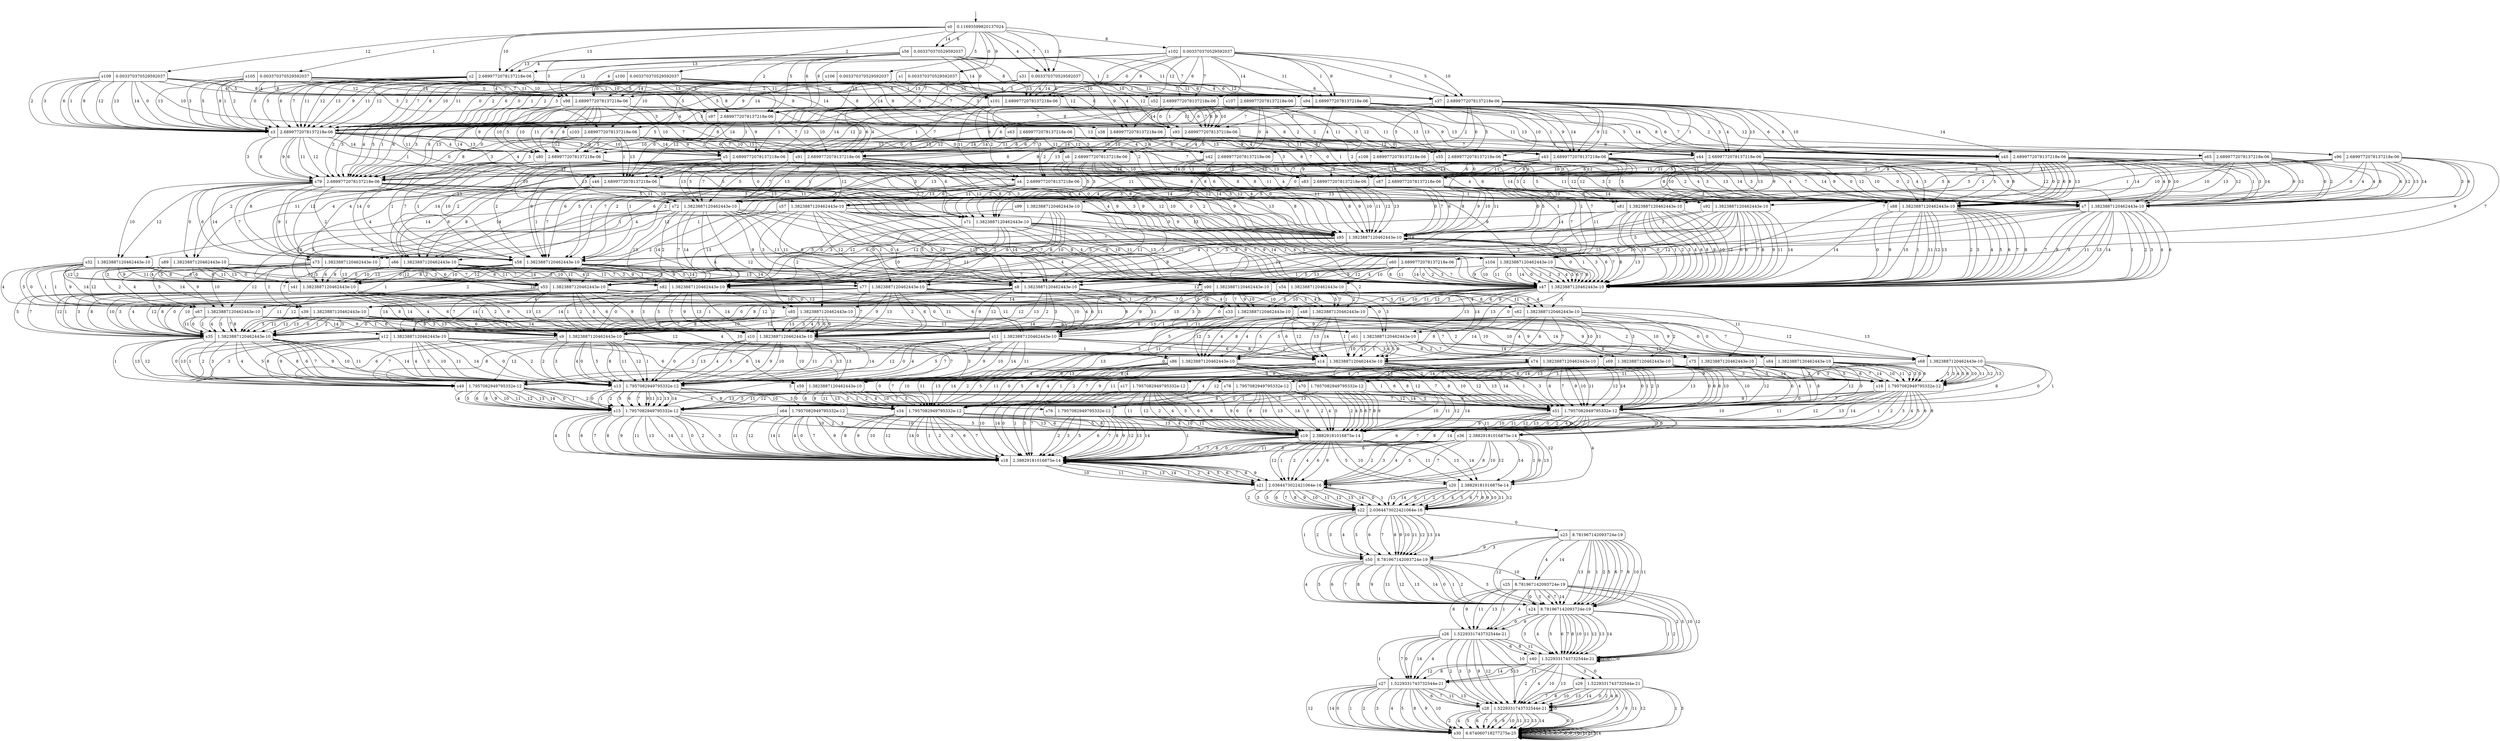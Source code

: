 digraph model_2_3 {
s0 [label="s0|0.11693599820137024", shape=record, style=rounded];
s1 [label="s1|0.003370370529592037", shape=record, style=rounded];
s2 [label="s2|2.6899772078137218e-06", shape=record, style=rounded];
s3 [label="s3|2.6899772078137218e-06", shape=record, style=rounded];
s4 [label="s4|2.6899772078137218e-06", shape=record, style=rounded];
s5 [label="s5|2.6899772078137218e-06", shape=record, style=rounded];
s6 [label="s6|2.6899772078137218e-06", shape=record, style=rounded];
s7 [label="s7|1.3823887120462443e-10", shape=record, style=rounded];
s8 [label="s8|1.3823887120462443e-10", shape=record, style=rounded];
s9 [label="s9|1.3823887120462443e-10", shape=record, style=rounded];
s10 [label="s10|1.3823887120462443e-10", shape=record, style=rounded];
s11 [label="s11|1.3823887120462443e-10", shape=record, style=rounded];
s12 [label="s12|1.3823887120462443e-10", shape=record, style=rounded];
s13 [label="s13|1.7957082949795332e-12", shape=record, style=rounded];
s14 [label="s14|1.3823887120462443e-10", shape=record, style=rounded];
s15 [label="s15|1.7957082949795332e-12", shape=record, style=rounded];
s16 [label="s16|1.7957082949795332e-12", shape=record, style=rounded];
s17 [label="s17|1.7957082949795332e-12", shape=record, style=rounded];
s18 [label="s18|2.38829181016875e-14", shape=record, style=rounded];
s19 [label="s19|2.38829181016875e-14", shape=record, style=rounded];
s20 [label="s20|2.38829181016875e-14", shape=record, style=rounded];
s21 [label="s21|2.0364473022421064e-16", shape=record, style=rounded];
s22 [label="s22|2.0364473022421064e-16", shape=record, style=rounded];
s23 [label="s23|8.781967142093724e-19", shape=record, style=rounded];
s24 [label="s24|8.781967142093724e-19", shape=record, style=rounded];
s25 [label="s25|8.781967142093724e-19", shape=record, style=rounded];
s26 [label="s26|1.5229331743732544e-21", shape=record, style=rounded];
s27 [label="s27|1.5229331743732544e-21", shape=record, style=rounded];
s28 [label="s28|1.5229331743732544e-21", shape=record, style=rounded];
s29 [label="s29|1.5229331743732544e-21", shape=record, style=rounded];
s30 [label="s30|6.674060718277275e-25", shape=record, style=rounded];
s31 [label="s31|0.003370370529592037", shape=record, style=rounded];
s32 [label="s32|1.3823887120462443e-10", shape=record, style=rounded];
s33 [label="s33|1.3823887120462443e-10", shape=record, style=rounded];
s34 [label="s34|1.7957082949795332e-12", shape=record, style=rounded];
s35 [label="s35|1.3823887120462443e-10", shape=record, style=rounded];
s36 [label="s36|2.38829181016875e-14", shape=record, style=rounded];
s37 [label="s37|2.6899772078137218e-06", shape=record, style=rounded];
s38 [label="s38|2.6899772078137218e-06", shape=record, style=rounded];
s39 [label="s39|1.3823887120462443e-10", shape=record, style=rounded];
s40 [label="s40|1.5229331743732544e-21", shape=record, style=rounded];
s41 [label="s41|1.3823887120462443e-10", shape=record, style=rounded];
s42 [label="s42|2.6899772078137218e-06", shape=record, style=rounded];
s43 [label="s43|2.6899772078137218e-06", shape=record, style=rounded];
s44 [label="s44|2.6899772078137218e-06", shape=record, style=rounded];
s45 [label="s45|2.6899772078137218e-06", shape=record, style=rounded];
s46 [label="s46|2.6899772078137218e-06", shape=record, style=rounded];
s47 [label="s47|1.3823887120462443e-10", shape=record, style=rounded];
s48 [label="s48|1.3823887120462443e-10", shape=record, style=rounded];
s49 [label="s49|1.7957082949795332e-12", shape=record, style=rounded];
s50 [label="s50|8.781967142093724e-19", shape=record, style=rounded];
s51 [label="s51|1.7957082949795332e-12", shape=record, style=rounded];
s52 [label="s52|2.6899772078137218e-06", shape=record, style=rounded];
s53 [label="s53|1.3823887120462443e-10", shape=record, style=rounded];
s54 [label="s54|1.3823887120462443e-10", shape=record, style=rounded];
s55 [label="s55|2.6899772078137218e-06", shape=record, style=rounded];
s56 [label="s56|0.003370370529592037", shape=record, style=rounded];
s57 [label="s57|1.3823887120462443e-10", shape=record, style=rounded];
s58 [label="s58|1.3823887120462443e-10", shape=record, style=rounded];
s59 [label="s59|1.3823887120462443e-10", shape=record, style=rounded];
s60 [label="s60|2.6899772078137218e-06", shape=record, style=rounded];
s61 [label="s61|1.3823887120462443e-10", shape=record, style=rounded];
s62 [label="s62|1.3823887120462443e-10", shape=record, style=rounded];
s63 [label="s63|2.6899772078137218e-06", shape=record, style=rounded];
s64 [label="s64|1.7957082949795332e-12", shape=record, style=rounded];
s65 [label="s65|2.6899772078137218e-06", shape=record, style=rounded];
s66 [label="s66|1.3823887120462443e-10", shape=record, style=rounded];
s67 [label="s67|1.3823887120462443e-10", shape=record, style=rounded];
s68 [label="s68|1.3823887120462443e-10", shape=record, style=rounded];
s69 [label="s69|1.3823887120462443e-10", shape=record, style=rounded];
s70 [label="s70|1.7957082949795332e-12", shape=record, style=rounded];
s71 [label="s71|1.3823887120462443e-10", shape=record, style=rounded];
s72 [label="s72|1.3823887120462443e-10", shape=record, style=rounded];
s73 [label="s73|1.3823887120462443e-10", shape=record, style=rounded];
s74 [label="s74|1.3823887120462443e-10", shape=record, style=rounded];
s75 [label="s75|1.3823887120462443e-10", shape=record, style=rounded];
s76 [label="s76|1.7957082949795332e-12", shape=record, style=rounded];
s77 [label="s77|1.3823887120462443e-10", shape=record, style=rounded];
s78 [label="s78|1.7957082949795332e-12", shape=record, style=rounded];
s79 [label="s79|2.6899772078137218e-06", shape=record, style=rounded];
s80 [label="s80|2.6899772078137218e-06", shape=record, style=rounded];
s81 [label="s81|1.3823887120462443e-10", shape=record, style=rounded];
s82 [label="s82|1.3823887120462443e-10", shape=record, style=rounded];
s83 [label="s83|2.6899772078137218e-06", shape=record, style=rounded];
s84 [label="s84|1.3823887120462443e-10", shape=record, style=rounded];
s85 [label="s85|1.3823887120462443e-10", shape=record, style=rounded];
s86 [label="s86|1.3823887120462443e-10", shape=record, style=rounded];
s87 [label="s87|2.6899772078137218e-06", shape=record, style=rounded];
s88 [label="s88|1.3823887120462443e-10", shape=record, style=rounded];
s89 [label="s89|1.3823887120462443e-10", shape=record, style=rounded];
s90 [label="s90|1.3823887120462443e-10", shape=record, style=rounded];
s91 [label="s91|2.6899772078137218e-06", shape=record, style=rounded];
s92 [label="s92|1.3823887120462443e-10", shape=record, style=rounded];
s93 [label="s93|2.6899772078137218e-06", shape=record, style=rounded];
s94 [label="s94|2.6899772078137218e-06", shape=record, style=rounded];
s95 [label="s95|1.3823887120462443e-10", shape=record, style=rounded];
s96 [label="s96|2.6899772078137218e-06", shape=record, style=rounded];
s97 [label="s97|2.6899772078137218e-06", shape=record, style=rounded];
s98 [label="s98|2.6899772078137218e-06", shape=record, style=rounded];
s99 [label="s99|1.3823887120462443e-10", shape=record, style=rounded];
s100 [label="s100|0.003370370529592037", shape=record, style=rounded];
s101 [label="s101|2.6899772078137218e-06", shape=record, style=rounded];
s102 [label="s102|0.003370370529592037", shape=record, style=rounded];
s103 [label="s103|2.6899772078137218e-06", shape=record, style=rounded];
s104 [label="s104|1.3823887120462443e-10", shape=record, style=rounded];
s105 [label="s105|0.003370370529592037", shape=record, style=rounded];
s106 [label="s106|0.003370370529592037", shape=record, style=rounded];
s107 [label="s107|2.6899772078137218e-06", shape=record, style=rounded];
s108 [label="s108|2.6899772078137218e-06", shape=record, style=rounded];
s109 [label="s109|0.003370370529592037", shape=record, style=rounded];
s0 -> s1  [label="0"];
s0 -> s105  [label="1"];
s0 -> s100  [label="2"];
s0 -> s31  [label="3"];
s0 -> s31  [label="4"];
s0 -> s106  [label="5"];
s0 -> s56  [label="6"];
s0 -> s31  [label="7"];
s0 -> s102  [label="8"];
s0 -> s1  [label="9"];
s0 -> s2  [label="10"];
s0 -> s31  [label="11"];
s0 -> s109  [label="12"];
s0 -> s2  [label="13"];
s0 -> s56  [label="14"];
s1 -> s3  [label="0"];
s1 -> s3  [label="1"];
s1 -> s3  [label="2"];
s1 -> s3  [label="3"];
s1 -> s93  [label="4"];
s1 -> s3  [label="5"];
s1 -> s37  [label="6"];
s1 -> s97  [label="7"];
s1 -> s38  [label="8"];
s1 -> s3  [label="9"];
s1 -> s101  [label="10"];
s1 -> s94  [label="11"];
s1 -> s93  [label="12"];
s1 -> s97  [label="13"];
s1 -> s3  [label="14"];
s2 -> s3  [label="0"];
s2 -> s97  [label="1"];
s2 -> s101  [label="2"];
s2 -> s103  [label="3"];
s2 -> s98  [label="4"];
s2 -> s3  [label="5"];
s2 -> s3  [label="6"];
s2 -> s3  [label="7"];
s2 -> s38  [label="8"];
s2 -> s38  [label="9"];
s2 -> s98  [label="10"];
s2 -> s3  [label="11"];
s2 -> s3  [label="12"];
s2 -> s3  [label="13"];
s2 -> s38  [label="14"];
s3 -> s4  [label="0"];
s3 -> s46  [label="1"];
s3 -> s83  [label="2"];
s3 -> s79  [label="3"];
s3 -> s80  [label="4"];
s3 -> s5  [label="5"];
s3 -> s79  [label="6"];
s3 -> s87  [label="7"];
s3 -> s79  [label="8"];
s3 -> s79  [label="9"];
s3 -> s6  [label="10"];
s3 -> s79  [label="11"];
s3 -> s79  [label="12"];
s3 -> s80  [label="13"];
s3 -> s80  [label="14"];
s4 -> s7  [label="0"];
s4 -> s66  [label="1"];
s4 -> s71  [label="2"];
s4 -> s71  [label="3"];
s4 -> s88  [label="4"];
s4 -> s88  [label="5"];
s4 -> s72  [label="6"];
s4 -> s72  [label="7"];
s4 -> s95  [label="8"];
s4 -> s104  [label="9"];
s4 -> s7  [label="10"];
s4 -> s57  [label="11"];
s4 -> s88  [label="12"];
s4 -> s72  [label="13"];
s4 -> s32  [label="14"];
s5 -> s71  [label="0"];
s5 -> s58  [label="1"];
s5 -> s58  [label="2"];
s5 -> s7  [label="3"];
s5 -> s88  [label="4"];
s5 -> s72  [label="5"];
s5 -> s92  [label="6"];
s5 -> s72  [label="7"];
s5 -> s81  [label="8"];
s5 -> s58  [label="9"];
s5 -> s58  [label="10"];
s5 -> s89  [label="11"];
s5 -> s66  [label="12"];
s5 -> s72  [label="13"];
s5 -> s83  [label="14"];
s6 -> s95  [label="0"];
s6 -> s58  [label="1"];
s6 -> s58  [label="2"];
s6 -> s71  [label="3"];
s6 -> s73  [label="4"];
s6 -> s57  [label="5"];
s6 -> s58  [label="6"];
s6 -> s58  [label="7"];
s6 -> s81  [label="8"];
s6 -> s104  [label="9"];
s6 -> s83  [label="10"];
s6 -> s95  [label="11"];
s6 -> s95  [label="12"];
s6 -> s104  [label="13"];
s6 -> s95  [label="14"];
s7 -> s8  [label="0"];
s7 -> s47  [label="1"];
s7 -> s47  [label="2"];
s7 -> s47  [label="3"];
s7 -> s47  [label="4"];
s7 -> s58  [label="5"];
s7 -> s47  [label="6"];
s7 -> s47  [label="7"];
s7 -> s47  [label="8"];
s7 -> s47  [label="9"];
s7 -> s8  [label="10"];
s7 -> s47  [label="11"];
s7 -> s8  [label="12"];
s7 -> s47  [label="13"];
s7 -> s47  [label="14"];
s8 -> s9  [label="0"];
s8 -> s33  [label="1"];
s8 -> s10  [label="2"];
s8 -> s10  [label="3"];
s8 -> s39  [label="4"];
s8 -> s48  [label="5"];
s8 -> s10  [label="6"];
s8 -> s48  [label="7"];
s8 -> s9  [label="8"];
s8 -> s10  [label="9"];
s8 -> s48  [label="10"];
s8 -> s11  [label="11"];
s8 -> s10  [label="12"];
s8 -> s10  [label="13"];
s8 -> s12  [label="14"];
s9 -> s13  [label="0"];
s9 -> s13  [label="1"];
s9 -> s13  [label="2"];
s9 -> s13  [label="3"];
s9 -> s13  [label="4"];
s9 -> s13  [label="5"];
s9 -> s49  [label="6"];
s9 -> s49  [label="7"];
s9 -> s13  [label="8"];
s9 -> s14  [label="9"];
s9 -> s59  [label="10"];
s9 -> s13  [label="11"];
s9 -> s13  [label="12"];
s9 -> s59  [label="13"];
s9 -> s59  [label="14"];
s10 -> s13  [label="0"];
s10 -> s14  [label="1"];
s10 -> s13  [label="2"];
s10 -> s59  [label="3"];
s10 -> s13  [label="4"];
s10 -> s13  [label="5"];
s10 -> s13  [label="6"];
s10 -> s59  [label="7"];
s10 -> s49  [label="8"];
s10 -> s13  [label="9"];
s10 -> s13  [label="10"];
s10 -> s13  [label="11"];
s10 -> s49  [label="12"];
s10 -> s13  [label="13"];
s10 -> s13  [label="14"];
s11 -> s13  [label="0"];
s11 -> s49  [label="1"];
s11 -> s14  [label="2"];
s11 -> s74  [label="3"];
s11 -> s13  [label="4"];
s11 -> s13  [label="5"];
s11 -> s14  [label="6"];
s11 -> s13  [label="7"];
s11 -> s14  [label="8"];
s11 -> s13  [label="9"];
s11 -> s13  [label="10"];
s11 -> s59  [label="11"];
s11 -> s49  [label="12"];
s11 -> s49  [label="13"];
s11 -> s13  [label="14"];
s12 -> s13  [label="0"];
s12 -> s49  [label="1"];
s12 -> s13  [label="2"];
s12 -> s49  [label="3"];
s12 -> s13  [label="4"];
s12 -> s13  [label="5"];
s12 -> s59  [label="6"];
s12 -> s14  [label="7"];
s12 -> s49  [label="8"];
s12 -> s49  [label="9"];
s12 -> s13  [label="10"];
s12 -> s13  [label="11"];
s12 -> s14  [label="12"];
s12 -> s49  [label="13"];
s12 -> s13  [label="14"];
s13 -> s15  [label="0"];
s13 -> s15  [label="1"];
s13 -> s15  [label="2"];
s13 -> s34  [label="3"];
s13 -> s34  [label="4"];
s13 -> s15  [label="5"];
s13 -> s15  [label="6"];
s13 -> s15  [label="7"];
s13 -> s34  [label="8"];
s13 -> s15  [label="9"];
s13 -> s34  [label="10"];
s13 -> s15  [label="11"];
s13 -> s15  [label="12"];
s13 -> s15  [label="13"];
s13 -> s15  [label="14"];
s14 -> s34  [label="0"];
s14 -> s51  [label="1"];
s14 -> s34  [label="2"];
s14 -> s51  [label="3"];
s14 -> s13  [label="4"];
s14 -> s34  [label="5"];
s14 -> s16  [label="6"];
s14 -> s51  [label="7"];
s14 -> s51  [label="8"];
s14 -> s17  [label="9"];
s14 -> s51  [label="10"];
s14 -> s34  [label="11"];
s14 -> s51  [label="12"];
s14 -> s51  [label="13"];
s14 -> s51  [label="14"];
s15 -> s18  [label="0"];
s15 -> s18  [label="1"];
s15 -> s18  [label="2"];
s15 -> s18  [label="3"];
s15 -> s18  [label="4"];
s15 -> s18  [label="5"];
s15 -> s18  [label="6"];
s15 -> s18  [label="7"];
s15 -> s18  [label="8"];
s15 -> s18  [label="9"];
s15 -> s19  [label="10"];
s15 -> s18  [label="11"];
s15 -> s20  [label="12"];
s15 -> s18  [label="13"];
s15 -> s18  [label="14"];
s16 -> s15  [label="0"];
s16 -> s19  [label="1"];
s16 -> s19  [label="2"];
s16 -> s19  [label="3"];
s16 -> s19  [label="4"];
s16 -> s19  [label="5"];
s16 -> s19  [label="6"];
s16 -> s15  [label="7"];
s16 -> s19  [label="8"];
s16 -> s15  [label="9"];
s16 -> s19  [label="10"];
s16 -> s19  [label="11"];
s16 -> s19  [label="12"];
s16 -> s19  [label="13"];
s16 -> s19  [label="14"];
s17 -> s18  [label="0"];
s17 -> s18  [label="1"];
s17 -> s19  [label="2"];
s17 -> s18  [label="3"];
s17 -> s19  [label="4"];
s17 -> s19  [label="5"];
s17 -> s19  [label="6"];
s17 -> s18  [label="7"];
s17 -> s19  [label="8"];
s17 -> s19  [label="9"];
s17 -> s18  [label="10"];
s17 -> s19  [label="11"];
s17 -> s19  [label="12"];
s17 -> s15  [label="13"];
s17 -> s18  [label="14"];
s18 -> s18  [label="0"];
s18 -> s21  [label="1"];
s18 -> s21  [label="2"];
s18 -> s18  [label="3"];
s18 -> s21  [label="4"];
s18 -> s21  [label="5"];
s18 -> s21  [label="6"];
s18 -> s21  [label="7"];
s18 -> s21  [label="8"];
s18 -> s21  [label="9"];
s18 -> s21  [label="10"];
s18 -> s21  [label="11"];
s18 -> s21  [label="12"];
s18 -> s21  [label="13"];
s18 -> s21  [label="14"];
s19 -> s18  [label="0"];
s19 -> s21  [label="1"];
s19 -> s21  [label="2"];
s19 -> s18  [label="3"];
s19 -> s21  [label="4"];
s19 -> s20  [label="5"];
s19 -> s21  [label="6"];
s19 -> s18  [label="7"];
s19 -> s18  [label="8"];
s19 -> s21  [label="9"];
s19 -> s20  [label="10"];
s19 -> s20  [label="11"];
s19 -> s21  [label="12"];
s19 -> s20  [label="13"];
s19 -> s20  [label="14"];
s20 -> s22  [label="0"];
s20 -> s22  [label="1"];
s20 -> s22  [label="2"];
s20 -> s22  [label="3"];
s20 -> s22  [label="4"];
s20 -> s22  [label="5"];
s20 -> s22  [label="6"];
s20 -> s22  [label="7"];
s20 -> s22  [label="8"];
s20 -> s22  [label="9"];
s20 -> s22  [label="10"];
s20 -> s22  [label="11"];
s20 -> s22  [label="12"];
s20 -> s22  [label="13"];
s20 -> s22  [label="14"];
s21 -> s22  [label="0"];
s21 -> s22  [label="1"];
s21 -> s22  [label="2"];
s21 -> s22  [label="3"];
s21 -> s21  [label="4"];
s21 -> s22  [label="5"];
s21 -> s22  [label="6"];
s21 -> s22  [label="7"];
s21 -> s22  [label="8"];
s21 -> s22  [label="9"];
s21 -> s22  [label="10"];
s21 -> s22  [label="11"];
s21 -> s22  [label="12"];
s21 -> s22  [label="13"];
s21 -> s22  [label="14"];
s22 -> s23  [label="0"];
s22 -> s50  [label="1"];
s22 -> s50  [label="2"];
s22 -> s50  [label="3"];
s22 -> s50  [label="4"];
s22 -> s50  [label="5"];
s22 -> s50  [label="6"];
s22 -> s50  [label="7"];
s22 -> s50  [label="8"];
s22 -> s50  [label="9"];
s22 -> s50  [label="10"];
s22 -> s50  [label="11"];
s22 -> s50  [label="12"];
s22 -> s50  [label="13"];
s22 -> s50  [label="14"];
s23 -> s24  [label="0"];
s23 -> s24  [label="1"];
s23 -> s24  [label="2"];
s23 -> s50  [label="3"];
s23 -> s25  [label="4"];
s23 -> s24  [label="5"];
s23 -> s24  [label="6"];
s23 -> s24  [label="7"];
s23 -> s24  [label="8"];
s23 -> s50  [label="9"];
s23 -> s24  [label="10"];
s23 -> s24  [label="11"];
s23 -> s24  [label="12"];
s23 -> s24  [label="13"];
s23 -> s25  [label="14"];
s24 -> s26  [label="0"];
s24 -> s40  [label="1"];
s24 -> s40  [label="2"];
s24 -> s40  [label="3"];
s24 -> s40  [label="4"];
s24 -> s40  [label="5"];
s24 -> s40  [label="6"];
s24 -> s40  [label="7"];
s24 -> s40  [label="8"];
s24 -> s26  [label="9"];
s24 -> s40  [label="10"];
s24 -> s40  [label="11"];
s24 -> s40  [label="12"];
s24 -> s40  [label="13"];
s24 -> s40  [label="14"];
s25 -> s24  [label="0"];
s25 -> s26  [label="1"];
s25 -> s40  [label="2"];
s25 -> s24  [label="3"];
s25 -> s26  [label="4"];
s25 -> s40  [label="5"];
s25 -> s24  [label="6"];
s25 -> s24  [label="7"];
s25 -> s26  [label="8"];
s25 -> s26  [label="9"];
s25 -> s40  [label="10"];
s25 -> s26  [label="11"];
s25 -> s40  [label="12"];
s25 -> s26  [label="13"];
s25 -> s24  [label="14"];
s26 -> s27  [label="0"];
s26 -> s27  [label="1"];
s26 -> s28  [label="2"];
s26 -> s28  [label="3"];
s26 -> s27  [label="4"];
s26 -> s28  [label="5"];
s26 -> s40  [label="6"];
s26 -> s27  [label="7"];
s26 -> s40  [label="8"];
s26 -> s28  [label="9"];
s26 -> s29  [label="10"];
s26 -> s40  [label="11"];
s26 -> s28  [label="12"];
s26 -> s28  [label="13"];
s26 -> s27  [label="14"];
s27 -> s30  [label="0"];
s27 -> s30  [label="1"];
s27 -> s30  [label="2"];
s27 -> s30  [label="3"];
s27 -> s30  [label="4"];
s27 -> s30  [label="5"];
s27 -> s28  [label="6"];
s27 -> s28  [label="7"];
s27 -> s30  [label="8"];
s27 -> s30  [label="9"];
s27 -> s30  [label="10"];
s27 -> s28  [label="11"];
s27 -> s30  [label="12"];
s27 -> s28  [label="13"];
s27 -> s30  [label="14"];
s28 -> s30  [label="0"];
s28 -> s30  [label="1"];
s28 -> s30  [label="2"];
s28 -> s28  [label="3"];
s28 -> s30  [label="4"];
s28 -> s30  [label="5"];
s28 -> s30  [label="6"];
s28 -> s30  [label="7"];
s28 -> s30  [label="8"];
s28 -> s30  [label="9"];
s28 -> s30  [label="10"];
s28 -> s30  [label="11"];
s28 -> s30  [label="12"];
s28 -> s30  [label="13"];
s28 -> s30  [label="14"];
s29 -> s28  [label="0"];
s29 -> s30  [label="1"];
s29 -> s28  [label="2"];
s29 -> s30  [label="3"];
s29 -> s28  [label="4"];
s29 -> s30  [label="5"];
s29 -> s28  [label="6"];
s29 -> s28  [label="7"];
s29 -> s28  [label="8"];
s29 -> s30  [label="9"];
s29 -> s28  [label="10"];
s29 -> s30  [label="11"];
s29 -> s30  [label="12"];
s29 -> s28  [label="13"];
s29 -> s28  [label="14"];
s30 -> s30  [label="0"];
s30 -> s30  [label="1"];
s30 -> s30  [label="2"];
s30 -> s30  [label="3"];
s30 -> s30  [label="4"];
s30 -> s30  [label="5"];
s30 -> s30  [label="6"];
s30 -> s30  [label="7"];
s30 -> s30  [label="8"];
s30 -> s30  [label="9"];
s30 -> s30  [label="10"];
s30 -> s30  [label="11"];
s30 -> s30  [label="12"];
s30 -> s30  [label="13"];
s30 -> s30  [label="14"];
s31 -> s101  [label="0"];
s31 -> s97  [label="1"];
s31 -> s98  [label="2"];
s31 -> s97  [label="3"];
s31 -> s101  [label="4"];
s31 -> s98  [label="5"];
s31 -> s37  [label="6"];
s31 -> s94  [label="7"];
s31 -> s98  [label="8"];
s31 -> s38  [label="9"];
s31 -> s52  [label="10"];
s31 -> s94  [label="11"];
s31 -> s37  [label="12"];
s31 -> s97  [label="13"];
s31 -> s101  [label="14"];
s32 -> s67  [label="0"];
s32 -> s67  [label="1"];
s32 -> s41  [label="2"];
s32 -> s41  [label="3"];
s32 -> s67  [label="4"];
s32 -> s67  [label="5"];
s32 -> s53  [label="6"];
s32 -> s47  [label="7"];
s32 -> s53  [label="8"];
s32 -> s41  [label="9"];
s32 -> s54  [label="10"];
s32 -> s41  [label="11"];
s32 -> s41  [label="12"];
s32 -> s53  [label="13"];
s32 -> s39  [label="14"];
s33 -> s68  [label="0"];
s33 -> s10  [label="1"];
s33 -> s68  [label="2"];
s33 -> s86  [label="3"];
s33 -> s86  [label="4"];
s33 -> s86  [label="5"];
s33 -> s35  [label="6"];
s33 -> s75  [label="7"];
s33 -> s9  [label="8"];
s33 -> s68  [label="9"];
s33 -> s75  [label="10"];
s33 -> s10  [label="11"];
s33 -> s86  [label="12"];
s33 -> s10  [label="13"];
s33 -> s84  [label="14"];
s34 -> s18  [label="0"];
s34 -> s18  [label="1"];
s34 -> s18  [label="2"];
s34 -> s18  [label="3"];
s34 -> s20  [label="4"];
s34 -> s19  [label="5"];
s34 -> s18  [label="6"];
s34 -> s18  [label="7"];
s34 -> s18  [label="8"];
s34 -> s18  [label="9"];
s34 -> s18  [label="10"];
s34 -> s36  [label="11"];
s34 -> s18  [label="12"];
s34 -> s19  [label="13"];
s34 -> s18  [label="14"];
s35 -> s13  [label="0"];
s35 -> s49  [label="1"];
s35 -> s13  [label="2"];
s35 -> s13  [label="3"];
s35 -> s13  [label="4"];
s35 -> s13  [label="5"];
s35 -> s13  [label="6"];
s35 -> s13  [label="7"];
s35 -> s13  [label="8"];
s35 -> s13  [label="9"];
s35 -> s13  [label="10"];
s35 -> s13  [label="11"];
s35 -> s49  [label="12"];
s35 -> s49  [label="13"];
s35 -> s13  [label="14"];
s36 -> s18  [label="0"];
s36 -> s20  [label="1"];
s36 -> s21  [label="2"];
s36 -> s21  [label="3"];
s36 -> s21  [label="4"];
s36 -> s21  [label="5"];
s36 -> s18  [label="6"];
s36 -> s21  [label="7"];
s36 -> s21  [label="8"];
s36 -> s20  [label="9"];
s36 -> s21  [label="10"];
s36 -> s18  [label="11"];
s36 -> s21  [label="12"];
s36 -> s20  [label="13"];
s36 -> s20  [label="14"];
s37 -> s42  [label="0"];
s37 -> s43  [label="1"];
s37 -> s42  [label="2"];
s37 -> s44  [label="3"];
s37 -> s44  [label="4"];
s37 -> s6  [label="5"];
s37 -> s45  [label="6"];
s37 -> s3  [label="7"];
s37 -> s45  [label="8"];
s37 -> s43  [label="9"];
s37 -> s45  [label="10"];
s37 -> s3  [label="11"];
s37 -> s43  [label="12"];
s37 -> s44  [label="13"];
s37 -> s45  [label="14"];
s38 -> s80  [label="0"];
s38 -> s43  [label="1"];
s38 -> s4  [label="2"];
s38 -> s45  [label="3"];
s38 -> s6  [label="4"];
s38 -> s80  [label="5"];
s38 -> s5  [label="6"];
s38 -> s45  [label="7"];
s38 -> s42  [label="8"];
s38 -> s43  [label="9"];
s38 -> s6  [label="10"];
s38 -> s44  [label="11"];
s38 -> s44  [label="12"];
s38 -> s80  [label="13"];
s38 -> s5  [label="14"];
s39 -> s35  [label="0"];
s39 -> s35  [label="1"];
s39 -> s35  [label="2"];
s39 -> s35  [label="3"];
s39 -> s86  [label="4"];
s39 -> s35  [label="5"];
s39 -> s10  [label="6"];
s39 -> s9  [label="7"];
s39 -> s9  [label="8"];
s39 -> s68  [label="9"];
s39 -> s86  [label="10"];
s39 -> s35  [label="11"];
s39 -> s35  [label="12"];
s39 -> s35  [label="13"];
s39 -> s10  [label="14"];
s40 -> s29  [label="0"];
s40 -> s40  [label="1"];
s40 -> s28  [label="2"];
s40 -> s29  [label="3"];
s40 -> s28  [label="4"];
s40 -> s27  [label="5"];
s40 -> s40  [label="6"];
s40 -> s40  [label="7"];
s40 -> s27  [label="8"];
s40 -> s40  [label="9"];
s40 -> s28  [label="10"];
s40 -> s27  [label="11"];
s40 -> s27  [label="12"];
s40 -> s28  [label="13"];
s40 -> s27  [label="14"];
s41 -> s11  [label="0"];
s41 -> s35  [label="1"];
s41 -> s10  [label="2"];
s41 -> s35  [label="3"];
s41 -> s9  [label="4"];
s41 -> s35  [label="5"];
s41 -> s9  [label="6"];
s41 -> s35  [label="7"];
s41 -> s9  [label="8"];
s41 -> s10  [label="9"];
s41 -> s48  [label="10"];
s41 -> s75  [label="11"];
s41 -> s35  [label="12"];
s41 -> s10  [label="13"];
s41 -> s9  [label="14"];
s42 -> s83  [label="0"];
s42 -> s83  [label="1"];
s42 -> s7  [label="2"];
s42 -> s7  [label="3"];
s42 -> s7  [label="4"];
s42 -> s79  [label="5"];
s42 -> s83  [label="6"];
s42 -> s7  [label="7"];
s42 -> s83  [label="8"];
s42 -> s7  [label="9"];
s42 -> s83  [label="10"];
s42 -> s79  [label="11"];
s42 -> s7  [label="12"];
s42 -> s83  [label="13"];
s42 -> s83  [label="14"];
s43 -> s71  [label="0"];
s43 -> s60  [label="1"];
s43 -> s81  [label="2"];
s43 -> s88  [label="3"];
s43 -> s88  [label="4"];
s43 -> s66  [label="5"];
s43 -> s66  [label="6"];
s43 -> s83  [label="7"];
s43 -> s83  [label="8"];
s43 -> s7  [label="9"];
s43 -> s92  [label="10"];
s43 -> s83  [label="11"];
s43 -> s81  [label="12"];
s43 -> s88  [label="13"];
s43 -> s88  [label="14"];
s44 -> s88  [label="0"];
s44 -> s104  [label="1"];
s44 -> s88  [label="2"];
s44 -> s88  [label="3"];
s44 -> s88  [label="4"];
s44 -> s88  [label="5"];
s44 -> s83  [label="6"];
s44 -> s104  [label="7"];
s44 -> s88  [label="8"];
s44 -> s81  [label="9"];
s44 -> s83  [label="10"];
s44 -> s87  [label="11"];
s44 -> s7  [label="12"];
s44 -> s81  [label="13"];
s44 -> s88  [label="14"];
s45 -> s88  [label="0"];
s45 -> s7  [label="1"];
s45 -> s88  [label="2"];
s45 -> s7  [label="3"];
s45 -> s7  [label="4"];
s45 -> s81  [label="5"];
s45 -> s88  [label="6"];
s45 -> s104  [label="7"];
s45 -> s88  [label="8"];
s45 -> s7  [label="9"];
s45 -> s7  [label="10"];
s45 -> s83  [label="11"];
s45 -> s7  [label="12"];
s45 -> s88  [label="13"];
s45 -> s88  [label="14"];
s46 -> s95  [label="0"];
s46 -> s58  [label="1"];
s46 -> s95  [label="2"];
s46 -> s95  [label="3"];
s46 -> s73  [label="4"];
s46 -> s71  [label="5"];
s46 -> s66  [label="6"];
s46 -> s58  [label="7"];
s46 -> s66  [label="8"];
s46 -> s104  [label="9"];
s46 -> s72  [label="10"];
s46 -> s71  [label="11"];
s46 -> s95  [label="12"];
s46 -> s57  [label="13"];
s46 -> s66  [label="14"];
s47 -> s61  [label="0"];
s47 -> s39  [label="1"];
s47 -> s33  [label="2"];
s47 -> s48  [label="3"];
s47 -> s48  [label="4"];
s47 -> s62  [label="5"];
s47 -> s48  [label="6"];
s47 -> s39  [label="7"];
s47 -> s39  [label="8"];
s47 -> s48  [label="9"];
s47 -> s48  [label="10"];
s47 -> s48  [label="11"];
s47 -> s48  [label="12"];
s47 -> s61  [label="13"];
s47 -> s33  [label="14"];
s48 -> s84  [label="0"];
s48 -> s14  [label="1"];
s48 -> s69  [label="2"];
s48 -> s59  [label="3"];
s48 -> s86  [label="4"];
s48 -> s86  [label="5"];
s48 -> s14  [label="6"];
s48 -> s68  [label="7"];
s48 -> s86  [label="8"];
s48 -> s75  [label="9"];
s48 -> s75  [label="10"];
s48 -> s59  [label="11"];
s48 -> s14  [label="12"];
s48 -> s14  [label="13"];
s48 -> s14  [label="14"];
s49 -> s15  [label="0"];
s49 -> s15  [label="1"];
s49 -> s15  [label="2"];
s49 -> s76  [label="3"];
s49 -> s15  [label="4"];
s49 -> s15  [label="5"];
s49 -> s15  [label="6"];
s49 -> s51  [label="7"];
s49 -> s15  [label="8"];
s49 -> s15  [label="9"];
s49 -> s15  [label="10"];
s49 -> s15  [label="11"];
s49 -> s15  [label="12"];
s49 -> s15  [label="13"];
s49 -> s15  [label="14"];
s50 -> s24  [label="0"];
s50 -> s24  [label="1"];
s50 -> s24  [label="2"];
s50 -> s24  [label="3"];
s50 -> s24  [label="4"];
s50 -> s24  [label="5"];
s50 -> s24  [label="6"];
s50 -> s24  [label="7"];
s50 -> s24  [label="8"];
s50 -> s24  [label="9"];
s50 -> s25  [label="10"];
s50 -> s24  [label="11"];
s50 -> s24  [label="12"];
s50 -> s24  [label="13"];
s50 -> s24  [label="14"];
s51 -> s19  [label="0"];
s51 -> s36  [label="1"];
s51 -> s19  [label="2"];
s51 -> s36  [label="3"];
s51 -> s19  [label="4"];
s51 -> s36  [label="5"];
s51 -> s18  [label="6"];
s51 -> s18  [label="7"];
s51 -> s18  [label="8"];
s51 -> s19  [label="9"];
s51 -> s19  [label="10"];
s51 -> s19  [label="11"];
s51 -> s19  [label="12"];
s51 -> s19  [label="13"];
s51 -> s18  [label="14"];
s52 -> s93  [label="0"];
s52 -> s93  [label="1"];
s52 -> s55  [label="2"];
s52 -> s3  [label="3"];
s52 -> s3  [label="4"];
s52 -> s3  [label="5"];
s52 -> s93  [label="6"];
s52 -> s93  [label="7"];
s52 -> s93  [label="8"];
s52 -> s93  [label="9"];
s52 -> s93  [label="10"];
s52 -> s55  [label="11"];
s52 -> s55  [label="12"];
s52 -> s55  [label="13"];
s52 -> s38  [label="14"];
s53 -> s48  [label="0"];
s53 -> s9  [label="1"];
s53 -> s10  [label="2"];
s53 -> s35  [label="3"];
s53 -> s62  [label="4"];
s53 -> s10  [label="5"];
s53 -> s10  [label="6"];
s53 -> s9  [label="7"];
s53 -> s35  [label="8"];
s53 -> s10  [label="9"];
s53 -> s35  [label="10"];
s53 -> s61  [label="11"];
s53 -> s62  [label="12"];
s53 -> s10  [label="13"];
s53 -> s12  [label="14"];
s54 -> s11  [label="0"];
s54 -> s33  [label="1"];
s54 -> s48  [label="2"];
s54 -> s11  [label="3"];
s54 -> s62  [label="4"];
s54 -> s48  [label="5"];
s54 -> s62  [label="6"];
s54 -> s48  [label="7"];
s54 -> s33  [label="8"];
s54 -> s10  [label="9"];
s54 -> s33  [label="10"];
s54 -> s9  [label="11"];
s54 -> s9  [label="12"];
s54 -> s10  [label="13"];
s54 -> s61  [label="14"];
s55 -> s87  [label="0"];
s55 -> s87  [label="1"];
s55 -> s88  [label="2"];
s55 -> s87  [label="3"];
s55 -> s7  [label="4"];
s55 -> s88  [label="5"];
s55 -> s83  [label="6"];
s55 -> s79  [label="7"];
s55 -> s88  [label="8"];
s55 -> s83  [label="9"];
s55 -> s83  [label="10"];
s55 -> s79  [label="11"];
s55 -> s87  [label="12"];
s55 -> s83  [label="13"];
s55 -> s83  [label="14"];
s56 -> s101  [label="0"];
s56 -> s52  [label="1"];
s56 -> s97  [label="2"];
s56 -> s98  [label="3"];
s56 -> s2  [label="4"];
s56 -> s97  [label="5"];
s56 -> s97  [label="6"];
s56 -> s94  [label="7"];
s56 -> s101  [label="8"];
s56 -> s97  [label="9"];
s56 -> s63  [label="10"];
s56 -> s94  [label="11"];
s56 -> s98  [label="12"];
s56 -> s2  [label="13"];
s56 -> s101  [label="14"];
s57 -> s95  [label="0"];
s57 -> s8  [label="1"];
s57 -> s41  [label="2"];
s57 -> s77  [label="3"];
s57 -> s8  [label="4"];
s57 -> s8  [label="5"];
s57 -> s47  [label="6"];
s57 -> s47  [label="7"];
s57 -> s47  [label="8"];
s57 -> s47  [label="9"];
s57 -> s8  [label="10"];
s57 -> s8  [label="11"];
s57 -> s8  [label="12"];
s57 -> s53  [label="13"];
s57 -> s53  [label="14"];
s58 -> s41  [label="0"];
s58 -> s82  [label="1"];
s58 -> s67  [label="2"];
s58 -> s53  [label="3"];
s58 -> s82  [label="4"];
s58 -> s8  [label="5"];
s58 -> s47  [label="6"];
s58 -> s47  [label="7"];
s58 -> s41  [label="8"];
s58 -> s82  [label="9"];
s58 -> s41  [label="10"];
s58 -> s53  [label="11"];
s58 -> s41  [label="12"];
s58 -> s41  [label="13"];
s58 -> s82  [label="14"];
s59 -> s64  [label="0"];
s59 -> s34  [label="1"];
s59 -> s34  [label="2"];
s59 -> s51  [label="3"];
s59 -> s34  [label="4"];
s59 -> s34  [label="5"];
s59 -> s51  [label="6"];
s59 -> s51  [label="7"];
s59 -> s34  [label="8"];
s59 -> s34  [label="9"];
s59 -> s34  [label="10"];
s59 -> s34  [label="11"];
s59 -> s51  [label="12"];
s59 -> s34  [label="13"];
s59 -> s51  [label="14"];
s60 -> s47  [label="0"];
s60 -> s8  [label="1"];
s60 -> s47  [label="2"];
s60 -> s47  [label="3"];
s60 -> s54  [label="4"];
s60 -> s8  [label="5"];
s60 -> s82  [label="6"];
s60 -> s47  [label="7"];
s60 -> s47  [label="8"];
s60 -> s90  [label="9"];
s60 -> s54  [label="10"];
s60 -> s47  [label="11"];
s60 -> s85  [label="12"];
s60 -> s8  [label="13"];
s60 -> s47  [label="14"];
s61 -> s59  [label="0"];
s61 -> s14  [label="1"];
s61 -> s69  [label="2"];
s61 -> s86  [label="3"];
s61 -> s14  [label="4"];
s61 -> s14  [label="5"];
s61 -> s84  [label="6"];
s61 -> s69  [label="7"];
s61 -> s74  [label="8"];
s61 -> s14  [label="9"];
s61 -> s14  [label="10"];
s61 -> s68  [label="11"];
s61 -> s14  [label="12"];
s61 -> s59  [label="13"];
s61 -> s84  [label="14"];
s62 -> s59  [label="0"];
s62 -> s35  [label="1"];
s62 -> s69  [label="2"];
s62 -> s74  [label="3"];
s62 -> s14  [label="4"];
s62 -> s86  [label="5"];
s62 -> s14  [label="6"];
s62 -> s14  [label="7"];
s62 -> s86  [label="8"];
s62 -> s35  [label="9"];
s62 -> s14  [label="10"];
s62 -> s14  [label="11"];
s62 -> s68  [label="12"];
s62 -> s68  [label="13"];
s62 -> s14  [label="14"];
s63 -> s45  [label="0"];
s63 -> s55  [label="1"];
s63 -> s42  [label="2"];
s63 -> s79  [label="3"];
s63 -> s44  [label="4"];
s63 -> s6  [label="5"];
s63 -> s91  [label="6"];
s63 -> s91  [label="7"];
s63 -> s45  [label="8"];
s63 -> s65  [label="9"];
s63 -> s80  [label="10"];
s63 -> s6  [label="11"];
s63 -> s80  [label="12"];
s63 -> s43  [label="13"];
s63 -> s5  [label="14"];
s64 -> s18  [label="0"];
s64 -> s18  [label="1"];
s64 -> s19  [label="2"];
s64 -> s19  [label="3"];
s64 -> s18  [label="4"];
s64 -> s19  [label="5"];
s64 -> s19  [label="6"];
s64 -> s18  [label="7"];
s64 -> s36  [label="8"];
s64 -> s18  [label="9"];
s64 -> s19  [label="10"];
s64 -> s18  [label="11"];
s64 -> s18  [label="12"];
s64 -> s19  [label="13"];
s64 -> s18  [label="14"];
s65 -> s7  [label="0"];
s65 -> s83  [label="1"];
s65 -> s7  [label="2"];
s65 -> s87  [label="3"];
s65 -> s7  [label="4"];
s65 -> s46  [label="5"];
s65 -> s7  [label="6"];
s65 -> s83  [label="7"];
s65 -> s83  [label="8"];
s65 -> s7  [label="9"];
s65 -> s88  [label="10"];
s65 -> s79  [label="11"];
s65 -> s7  [label="12"];
s65 -> s88  [label="13"];
s65 -> s88  [label="14"];
s66 -> s41  [label="0"];
s66 -> s67  [label="1"];
s66 -> s53  [label="2"];
s66 -> s77  [label="3"];
s66 -> s82  [label="4"];
s66 -> s8  [label="5"];
s66 -> s53  [label="6"];
s66 -> s53  [label="7"];
s66 -> s53  [label="8"];
s66 -> s77  [label="9"];
s66 -> s41  [label="10"];
s66 -> s53  [label="11"];
s66 -> s53  [label="12"];
s66 -> s8  [label="13"];
s66 -> s82  [label="14"];
s67 -> s35  [label="0"];
s67 -> s9  [label="1"];
s67 -> s35  [label="2"];
s67 -> s10  [label="3"];
s67 -> s35  [label="4"];
s67 -> s35  [label="5"];
s67 -> s10  [label="6"];
s67 -> s35  [label="7"];
s67 -> s35  [label="8"];
s67 -> s9  [label="9"];
s67 -> s84  [label="10"];
s67 -> s35  [label="11"];
s67 -> s86  [label="12"];
s67 -> s10  [label="13"];
s67 -> s12  [label="14"];
s68 -> s51  [label="0"];
s68 -> s51  [label="1"];
s68 -> s16  [label="2"];
s68 -> s16  [label="3"];
s68 -> s16  [label="4"];
s68 -> s16  [label="5"];
s68 -> s16  [label="6"];
s68 -> s49  [label="7"];
s68 -> s51  [label="8"];
s68 -> s70  [label="9"];
s68 -> s16  [label="10"];
s68 -> s16  [label="11"];
s68 -> s16  [label="12"];
s68 -> s16  [label="13"];
s68 -> s13  [label="14"];
s69 -> s51  [label="0"];
s69 -> s34  [label="1"];
s69 -> s34  [label="2"];
s69 -> s16  [label="3"];
s69 -> s76  [label="4"];
s69 -> s16  [label="5"];
s69 -> s51  [label="6"];
s69 -> s34  [label="7"];
s69 -> s51  [label="8"];
s69 -> s34  [label="9"];
s69 -> s51  [label="10"];
s69 -> s34  [label="11"];
s69 -> s76  [label="12"];
s69 -> s51  [label="13"];
s69 -> s16  [label="14"];
s70 -> s15  [label="0"];
s70 -> s15  [label="1"];
s70 -> s19  [label="2"];
s70 -> s15  [label="3"];
s70 -> s19  [label="4"];
s70 -> s19  [label="5"];
s70 -> s19  [label="6"];
s70 -> s19  [label="7"];
s70 -> s19  [label="8"];
s70 -> s19  [label="9"];
s70 -> s19  [label="10"];
s70 -> s19  [label="11"];
s70 -> s19  [label="12"];
s70 -> s15  [label="13"];
s70 -> s19  [label="14"];
s71 -> s77  [label="0"];
s71 -> s47  [label="1"];
s71 -> s8  [label="2"];
s71 -> s53  [label="3"];
s71 -> s54  [label="4"];
s71 -> s77  [label="5"];
s71 -> s82  [label="6"];
s71 -> s47  [label="7"];
s71 -> s47  [label="8"];
s71 -> s47  [label="9"];
s71 -> s47  [label="10"];
s71 -> s47  [label="11"];
s71 -> s53  [label="12"];
s71 -> s47  [label="13"];
s71 -> s8  [label="14"];
s72 -> s47  [label="0"];
s72 -> s47  [label="1"];
s72 -> s82  [label="2"];
s72 -> s47  [label="3"];
s72 -> s85  [label="4"];
s72 -> s41  [label="5"];
s72 -> s41  [label="6"];
s72 -> s82  [label="7"];
s72 -> s90  [label="8"];
s72 -> s77  [label="9"];
s72 -> s41  [label="10"];
s72 -> s8  [label="11"];
s72 -> s85  [label="12"];
s72 -> s53  [label="13"];
s72 -> s82  [label="14"];
s73 -> s77  [label="0"];
s73 -> s39  [label="1"];
s73 -> s33  [label="2"];
s73 -> s41  [label="3"];
s73 -> s67  [label="4"];
s73 -> s67  [label="5"];
s73 -> s41  [label="6"];
s73 -> s39  [label="7"];
s73 -> s41  [label="8"];
s73 -> s67  [label="9"];
s73 -> s67  [label="10"];
s73 -> s8  [label="11"];
s73 -> s67  [label="12"];
s73 -> s53  [label="13"];
s73 -> s90  [label="14"];
s74 -> s51  [label="0"];
s74 -> s51  [label="1"];
s74 -> s51  [label="2"];
s74 -> s51  [label="3"];
s74 -> s34  [label="4"];
s74 -> s34  [label="5"];
s74 -> s51  [label="6"];
s74 -> s51  [label="7"];
s74 -> s34  [label="8"];
s74 -> s51  [label="9"];
s74 -> s51  [label="10"];
s74 -> s51  [label="11"];
s74 -> s51  [label="12"];
s74 -> s78  [label="13"];
s74 -> s51  [label="14"];
s75 -> s51  [label="0"];
s75 -> s78  [label="1"];
s75 -> s16  [label="2"];
s75 -> s16  [label="3"];
s75 -> s51  [label="4"];
s75 -> s16  [label="5"];
s75 -> s16  [label="6"];
s75 -> s16  [label="7"];
s75 -> s13  [label="8"];
s75 -> s13  [label="9"];
s75 -> s51  [label="10"];
s75 -> s70  [label="11"];
s75 -> s51  [label="12"];
s75 -> s78  [label="13"];
s75 -> s16  [label="14"];
s76 -> s36  [label="0"];
s76 -> s18  [label="1"];
s76 -> s18  [label="2"];
s76 -> s18  [label="3"];
s76 -> s19  [label="4"];
s76 -> s18  [label="5"];
s76 -> s18  [label="6"];
s76 -> s18  [label="7"];
s76 -> s18  [label="8"];
s76 -> s18  [label="9"];
s76 -> s19  [label="10"];
s76 -> s19  [label="11"];
s76 -> s18  [label="12"];
s76 -> s18  [label="13"];
s76 -> s18  [label="14"];
s77 -> s9  [label="0"];
s77 -> s9  [label="1"];
s77 -> s10  [label="2"];
s77 -> s61  [label="3"];
s77 -> s11  [label="4"];
s77 -> s62  [label="5"];
s77 -> s10  [label="6"];
s77 -> s10  [label="7"];
s77 -> s11  [label="8"];
s77 -> s10  [label="9"];
s77 -> s11  [label="10"];
s77 -> s35  [label="11"];
s77 -> s35  [label="12"];
s77 -> s10  [label="13"];
s77 -> s12  [label="14"];
s78 -> s19  [label="0"];
s78 -> s15  [label="1"];
s78 -> s19  [label="2"];
s78 -> s15  [label="3"];
s78 -> s19  [label="4"];
s78 -> s19  [label="5"];
s78 -> s19  [label="6"];
s78 -> s15  [label="7"];
s78 -> s15  [label="8"];
s78 -> s19  [label="9"];
s78 -> s19  [label="10"];
s78 -> s15  [label="11"];
s78 -> s15  [label="12"];
s78 -> s19  [label="13"];
s78 -> s19  [label="14"];
s79 -> s89  [label="0"];
s79 -> s58  [label="1"];
s79 -> s58  [label="2"];
s79 -> s71  [label="3"];
s79 -> s95  [label="4"];
s79 -> s71  [label="5"];
s79 -> s66  [label="6"];
s79 -> s58  [label="7"];
s79 -> s88  [label="8"];
s79 -> s58  [label="9"];
s79 -> s32  [label="10"];
s79 -> s71  [label="11"];
s79 -> s32  [label="12"];
s79 -> s72  [label="13"];
s79 -> s66  [label="14"];
s80 -> s58  [label="0"];
s80 -> s58  [label="1"];
s80 -> s89  [label="2"];
s80 -> s95  [label="3"];
s80 -> s95  [label="4"];
s80 -> s71  [label="5"];
s80 -> s81  [label="6"];
s80 -> s58  [label="7"];
s80 -> s66  [label="8"];
s80 -> s104  [label="9"];
s80 -> s72  [label="10"];
s80 -> s7  [label="11"];
s80 -> s95  [label="12"];
s80 -> s72  [label="13"];
s80 -> s58  [label="14"];
s81 -> s47  [label="0"];
s81 -> s47  [label="1"];
s81 -> s47  [label="2"];
s81 -> s47  [label="3"];
s81 -> s47  [label="4"];
s81 -> s41  [label="5"];
s81 -> s47  [label="6"];
s81 -> s58  [label="7"];
s81 -> s47  [label="8"];
s81 -> s47  [label="9"];
s81 -> s47  [label="10"];
s81 -> s95  [label="11"];
s81 -> s47  [label="12"];
s81 -> s47  [label="13"];
s81 -> s95  [label="14"];
s82 -> s35  [label="0"];
s82 -> s9  [label="1"];
s82 -> s10  [label="2"];
s82 -> s10  [label="3"];
s82 -> s35  [label="4"];
s82 -> s10  [label="5"];
s82 -> s11  [label="6"];
s82 -> s10  [label="7"];
s82 -> s35  [label="8"];
s82 -> s10  [label="9"];
s82 -> s35  [label="10"];
s82 -> s11  [label="11"];
s82 -> s35  [label="12"];
s82 -> s10  [label="13"];
s82 -> s10  [label="14"];
s83 -> s95  [label="0"];
s83 -> s81  [label="1"];
s83 -> s92  [label="2"];
s83 -> s71  [label="3"];
s83 -> s72  [label="4"];
s83 -> s99  [label="5"];
s83 -> s72  [label="6"];
s83 -> s95  [label="7"];
s83 -> s95  [label="8"];
s83 -> s95  [label="9"];
s83 -> s95  [label="10"];
s83 -> s95  [label="11"];
s83 -> s95  [label="12"];
s83 -> s95  [label="13"];
s83 -> s71  [label="14"];
s84 -> s51  [label="0"];
s84 -> s51  [label="1"];
s84 -> s16  [label="2"];
s84 -> s16  [label="3"];
s84 -> s13  [label="4"];
s84 -> s16  [label="5"];
s84 -> s16  [label="6"];
s84 -> s13  [label="7"];
s84 -> s51  [label="8"];
s84 -> s78  [label="9"];
s84 -> s16  [label="10"];
s84 -> s16  [label="11"];
s84 -> s51  [label="12"];
s84 -> s49  [label="13"];
s84 -> s13  [label="14"];
s85 -> s35  [label="0"];
s85 -> s35  [label="1"];
s85 -> s35  [label="2"];
s85 -> s10  [label="3"];
s85 -> s10  [label="4"];
s85 -> s10  [label="5"];
s85 -> s10  [label="6"];
s85 -> s35  [label="7"];
s85 -> s35  [label="8"];
s85 -> s10  [label="9"];
s85 -> s9  [label="10"];
s85 -> s61  [label="11"];
s85 -> s9  [label="12"];
s85 -> s10  [label="13"];
s85 -> s61  [label="14"];
s86 -> s34  [label="0"];
s86 -> s51  [label="1"];
s86 -> s16  [label="2"];
s86 -> s16  [label="3"];
s86 -> s78  [label="4"];
s86 -> s15  [label="5"];
s86 -> s51  [label="6"];
s86 -> s34  [label="7"];
s86 -> s51  [label="8"];
s86 -> s70  [label="9"];
s86 -> s34  [label="10"];
s86 -> s34  [label="11"];
s86 -> s51  [label="12"];
s86 -> s34  [label="13"];
s86 -> s34  [label="14"];
s87 -> s95  [label="0"];
s87 -> s58  [label="1"];
s87 -> s57  [label="2"];
s87 -> s7  [label="3"];
s87 -> s73  [label="4"];
s87 -> s95  [label="5"];
s87 -> s95  [label="6"];
s87 -> s104  [label="7"];
s87 -> s95  [label="8"];
s87 -> s95  [label="9"];
s87 -> s95  [label="10"];
s87 -> s95  [label="11"];
s87 -> s73  [label="12"];
s87 -> s57  [label="13"];
s87 -> s88  [label="14"];
s88 -> s47  [label="0"];
s88 -> s47  [label="1"];
s88 -> s47  [label="2"];
s88 -> s47  [label="3"];
s88 -> s47  [label="4"];
s88 -> s47  [label="5"];
s88 -> s47  [label="6"];
s88 -> s47  [label="7"];
s88 -> s47  [label="8"];
s88 -> s47  [label="9"];
s88 -> s47  [label="10"];
s88 -> s47  [label="11"];
s88 -> s47  [label="12"];
s88 -> s47  [label="13"];
s88 -> s47  [label="14"];
s89 -> s41  [label="0"];
s89 -> s67  [label="1"];
s89 -> s39  [label="2"];
s89 -> s77  [label="3"];
s89 -> s41  [label="4"];
s89 -> s41  [label="5"];
s89 -> s41  [label="6"];
s89 -> s8  [label="7"];
s89 -> s41  [label="8"];
s89 -> s67  [label="9"];
s89 -> s85  [label="10"];
s89 -> s41  [label="11"];
s89 -> s67  [label="12"];
s89 -> s41  [label="13"];
s89 -> s39  [label="14"];
s90 -> s61  [label="0"];
s90 -> s33  [label="1"];
s90 -> s33  [label="2"];
s90 -> s61  [label="3"];
s90 -> s48  [label="4"];
s90 -> s33  [label="5"];
s90 -> s33  [label="6"];
s90 -> s33  [label="7"];
s90 -> s62  [label="8"];
s90 -> s33  [label="9"];
s90 -> s33  [label="10"];
s90 -> s62  [label="11"];
s90 -> s9  [label="12"];
s90 -> s61  [label="13"];
s90 -> s39  [label="14"];
s91 -> s95  [label="0"];
s91 -> s72  [label="1"];
s91 -> s66  [label="2"];
s91 -> s57  [label="3"];
s91 -> s66  [label="4"];
s91 -> s72  [label="5"];
s91 -> s71  [label="6"];
s91 -> s72  [label="7"];
s91 -> s95  [label="8"];
s91 -> s104  [label="9"];
s91 -> s104  [label="10"];
s91 -> s88  [label="11"];
s91 -> s57  [label="12"];
s91 -> s72  [label="13"];
s91 -> s66  [label="14"];
s92 -> s47  [label="0"];
s92 -> s95  [label="1"];
s92 -> s8  [label="2"];
s92 -> s77  [label="3"];
s92 -> s82  [label="4"];
s92 -> s77  [label="5"];
s92 -> s47  [label="6"];
s92 -> s47  [label="7"];
s92 -> s47  [label="8"];
s92 -> s47  [label="9"];
s92 -> s8  [label="10"];
s92 -> s47  [label="11"];
s92 -> s53  [label="12"];
s92 -> s8  [label="13"];
s92 -> s47  [label="14"];
s93 -> s87  [label="0"];
s93 -> s87  [label="1"];
s93 -> s87  [label="2"];
s93 -> s87  [label="3"];
s93 -> s6  [label="4"];
s93 -> s6  [label="5"];
s93 -> s87  [label="6"];
s93 -> s87  [label="7"];
s93 -> s46  [label="8"];
s93 -> s46  [label="9"];
s93 -> s91  [label="10"];
s93 -> s80  [label="11"];
s93 -> s80  [label="12"];
s93 -> s46  [label="13"];
s93 -> s5  [label="14"];
s94 -> s80  [label="0"];
s94 -> s43  [label="1"];
s94 -> s45  [label="2"];
s94 -> s93  [label="3"];
s94 -> s6  [label="4"];
s94 -> s55  [label="5"];
s94 -> s5  [label="6"];
s94 -> s45  [label="7"];
s94 -> s80  [label="8"];
s94 -> s43  [label="9"];
s94 -> s55  [label="10"];
s94 -> s80  [label="11"];
s94 -> s96  [label="12"];
s94 -> s55  [label="13"];
s94 -> s43  [label="14"];
s95 -> s47  [label="0"];
s95 -> s47  [label="1"];
s95 -> s53  [label="2"];
s95 -> s47  [label="3"];
s95 -> s82  [label="4"];
s95 -> s58  [label="5"];
s95 -> s47  [label="6"];
s95 -> s47  [label="7"];
s95 -> s47  [label="8"];
s95 -> s77  [label="9"];
s95 -> s53  [label="10"];
s95 -> s53  [label="11"];
s95 -> s8  [label="12"];
s95 -> s47  [label="13"];
s95 -> s95  [label="14"];
s96 -> s88  [label="0"];
s96 -> s92  [label="1"];
s96 -> s81  [label="2"];
s96 -> s7  [label="3"];
s96 -> s88  [label="4"];
s96 -> s81  [label="5"];
s96 -> s7  [label="6"];
s96 -> s104  [label="7"];
s96 -> s88  [label="8"];
s96 -> s104  [label="9"];
s96 -> s92  [label="10"];
s96 -> s87  [label="11"];
s96 -> s7  [label="12"];
s96 -> s7  [label="13"];
s96 -> s7  [label="14"];
s97 -> s46  [label="0"];
s97 -> s5  [label="1"];
s97 -> s91  [label="2"];
s97 -> s79  [label="3"];
s97 -> s87  [label="4"];
s97 -> s80  [label="5"];
s97 -> s91  [label="6"];
s97 -> s91  [label="7"];
s97 -> s79  [label="8"];
s97 -> s5  [label="9"];
s97 -> s91  [label="10"];
s97 -> s44  [label="11"];
s97 -> s46  [label="12"];
s97 -> s79  [label="13"];
s97 -> s5  [label="14"];
s98 -> s83  [label="0"];
s98 -> s79  [label="1"];
s98 -> s79  [label="2"];
s98 -> s79  [label="3"];
s98 -> s79  [label="4"];
s98 -> s79  [label="5"];
s98 -> s79  [label="6"];
s98 -> s91  [label="7"];
s98 -> s91  [label="8"];
s98 -> s5  [label="9"];
s98 -> s91  [label="10"];
s98 -> s46  [label="11"];
s98 -> s83  [label="12"];
s98 -> s43  [label="13"];
s98 -> s46  [label="14"];
s99 -> s41  [label="0"];
s99 -> s47  [label="1"];
s99 -> s82  [label="2"];
s99 -> s8  [label="3"];
s99 -> s47  [label="4"];
s99 -> s47  [label="5"];
s99 -> s82  [label="6"];
s99 -> s47  [label="7"];
s99 -> s82  [label="8"];
s99 -> s47  [label="9"];
s99 -> s82  [label="10"];
s99 -> s77  [label="11"];
s99 -> s82  [label="12"];
s99 -> s95  [label="13"];
s99 -> s47  [label="14"];
s100 -> s98  [label="0"];
s100 -> s94  [label="1"];
s100 -> s3  [label="2"];
s100 -> s93  [label="3"];
s100 -> s37  [label="4"];
s100 -> s98  [label="5"];
s100 -> s97  [label="6"];
s100 -> s3  [label="7"];
s100 -> s38  [label="8"];
s100 -> s3  [label="9"];
s100 -> s103  [label="10"];
s100 -> s3  [label="11"];
s100 -> s3  [label="12"];
s100 -> s97  [label="13"];
s100 -> s98  [label="14"];
s101 -> s79  [label="0"];
s101 -> s5  [label="1"];
s101 -> s4  [label="2"];
s101 -> s4  [label="3"];
s101 -> s91  [label="4"];
s101 -> s80  [label="5"];
s101 -> s96  [label="6"];
s101 -> s91  [label="7"];
s101 -> s55  [label="8"];
s101 -> s93  [label="9"];
s101 -> s80  [label="10"];
s101 -> s4  [label="11"];
s101 -> s5  [label="12"];
s101 -> s65  [label="13"];
s101 -> s5  [label="14"];
s102 -> s101  [label="0"];
s102 -> s94  [label="1"];
s102 -> s97  [label="2"];
s102 -> s37  [label="3"];
s102 -> s98  [label="4"];
s102 -> s37  [label="5"];
s102 -> s52  [label="6"];
s102 -> s52  [label="7"];
s102 -> s101  [label="8"];
s102 -> s94  [label="9"];
s102 -> s37  [label="10"];
s102 -> s94  [label="11"];
s102 -> s101  [label="12"];
s102 -> s2  [label="13"];
s102 -> s52  [label="14"];
s103 -> s80  [label="0"];
s103 -> s46  [label="1"];
s103 -> s91  [label="2"];
s103 -> s79  [label="3"];
s103 -> s79  [label="4"];
s103 -> s80  [label="5"];
s103 -> s91  [label="6"];
s103 -> s91  [label="7"];
s103 -> s79  [label="8"];
s103 -> s5  [label="9"];
s103 -> s91  [label="10"];
s103 -> s6  [label="11"];
s103 -> s80  [label="12"];
s103 -> s46  [label="13"];
s103 -> s5  [label="14"];
s104 -> s47  [label="0"];
s104 -> s47  [label="1"];
s104 -> s47  [label="2"];
s104 -> s47  [label="3"];
s104 -> s47  [label="4"];
s104 -> s47  [label="5"];
s104 -> s47  [label="6"];
s104 -> s47  [label="7"];
s104 -> s47  [label="8"];
s104 -> s47  [label="9"];
s104 -> s47  [label="10"];
s104 -> s47  [label="11"];
s104 -> s90  [label="12"];
s104 -> s47  [label="13"];
s104 -> s47  [label="14"];
s105 -> s98  [label="0"];
s105 -> s3  [label="1"];
s105 -> s3  [label="2"];
s105 -> s3  [label="3"];
s105 -> s98  [label="4"];
s105 -> s3  [label="5"];
s105 -> s37  [label="6"];
s105 -> s97  [label="7"];
s105 -> s98  [label="8"];
s105 -> s3  [label="9"];
s105 -> s101  [label="10"];
s105 -> s94  [label="11"];
s105 -> s98  [label="12"];
s105 -> s3  [label="13"];
s105 -> s98  [label="14"];
s106 -> s3  [label="0"];
s106 -> s94  [label="1"];
s106 -> s3  [label="2"];
s106 -> s93  [label="3"];
s106 -> s107  [label="4"];
s106 -> s103  [label="5"];
s106 -> s3  [label="6"];
s106 -> s38  [label="7"];
s106 -> s3  [label="8"];
s106 -> s38  [label="9"];
s106 -> s3  [label="10"];
s106 -> s3  [label="11"];
s106 -> s93  [label="12"];
s106 -> s97  [label="13"];
s106 -> s38  [label="14"];
s107 -> s6  [label="0"];
s107 -> s5  [label="1"];
s107 -> s42  [label="2"];
s107 -> s108  [label="3"];
s107 -> s6  [label="4"];
s107 -> s44  [label="5"];
s107 -> s5  [label="6"];
s107 -> s93  [label="7"];
s107 -> s45  [label="8"];
s107 -> s43  [label="9"];
s107 -> s80  [label="10"];
s107 -> s44  [label="11"];
s107 -> s5  [label="12"];
s107 -> s44  [label="13"];
s107 -> s45  [label="14"];
s108 -> s7  [label="0"];
s108 -> s58  [label="1"];
s108 -> s58  [label="2"];
s108 -> s88  [label="3"];
s108 -> s81  [label="4"];
s108 -> s88  [label="5"];
s108 -> s81  [label="6"];
s108 -> s83  [label="7"];
s108 -> s99  [label="8"];
s108 -> s83  [label="9"];
s108 -> s7  [label="10"];
s108 -> s71  [label="11"];
s108 -> s88  [label="12"];
s108 -> s72  [label="13"];
s108 -> s88  [label="14"];
s109 -> s3  [label="0"];
s109 -> s3  [label="1"];
s109 -> s3  [label="2"];
s109 -> s3  [label="3"];
s109 -> s98  [label="4"];
s109 -> s98  [label="5"];
s109 -> s3  [label="6"];
s109 -> s94  [label="7"];
s109 -> s98  [label="8"];
s109 -> s3  [label="9"];
s109 -> s103  [label="10"];
s109 -> s94  [label="11"];
s109 -> s3  [label="12"];
s109 -> s3  [label="13"];
s109 -> s3  [label="14"];
__start0 [label="", shape=none];
__start0 -> s0  [label=""];
}
